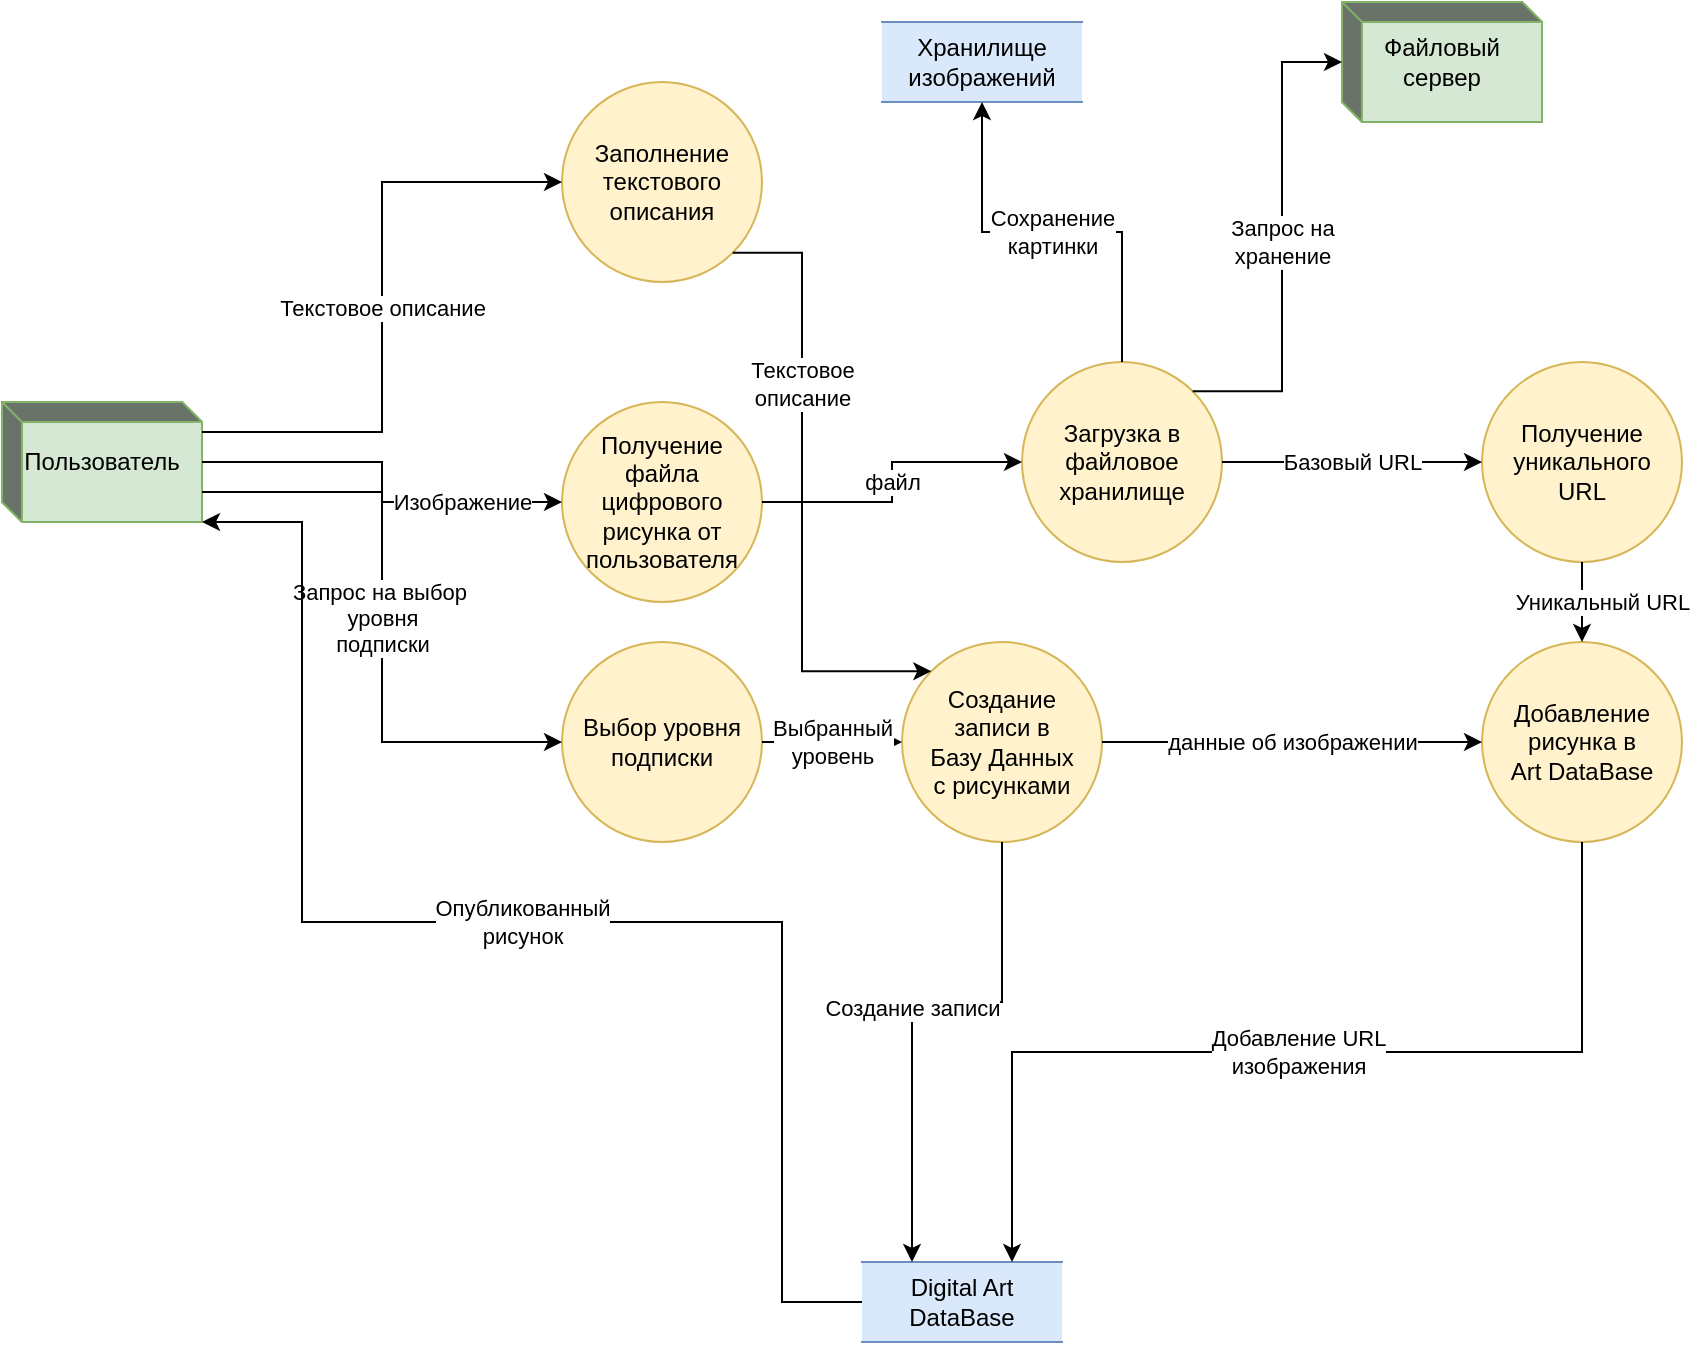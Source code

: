 <mxfile>
    <diagram id="imageUploadProcess" name="DFD Создание арта">
        <mxGraphModel dx="1349" dy="456" grid="1" gridSize="10" guides="1" tooltips="1" connect="1" arrows="1" fold="1" page="1" pageScale="1" pageWidth="1169" pageHeight="827" math="0" shadow="0">
            <root>
                <mxCell id="0"/>
                <mxCell id="1" parent="0"/>
                <mxCell id="2" value="Пользователь" style="html=1;dashed=0;whiteSpace=wrap;shape=mxgraph.dfd.externalEntity;fillColor=#d5e8d4;strokeColor=#82b366;" parent="1" vertex="1">
                    <mxGeometry x="140" y="270" width="100" height="60" as="geometry"/>
                </mxCell>
                <mxCell id="3" value="Файловый&#xa;сервер" style="html=1;dashed=0;whiteSpace=wrap;shape=mxgraph.dfd.externalEntity;fillColor=#d5e8d4;strokeColor=#82b366;" parent="1" vertex="1">
                    <mxGeometry x="810" y="70" width="100" height="60" as="geometry"/>
                </mxCell>
                <mxCell id="4" value="&lt;div&gt;&lt;span style=&quot;background-color: transparent;&quot;&gt;Заполнение&lt;/span&gt;&lt;/div&gt;текстового&lt;br&gt;описания" style="ellipse;whiteSpace=wrap;html=1;aspect=fixed;fillColor=#fff2cc;strokeColor=#d6b656;" parent="1" vertex="1">
                    <mxGeometry x="420" y="110" width="100" height="100" as="geometry"/>
                </mxCell>
                <mxCell id="5" value="Получение&lt;br&gt;файла цифрового рисунка от пользователя" style="ellipse;whiteSpace=wrap;html=1;aspect=fixed;fillColor=#fff2cc;strokeColor=#d6b656;" parent="1" vertex="1">
                    <mxGeometry x="420" y="270" width="100" height="100" as="geometry"/>
                </mxCell>
                <mxCell id="6" value="Загрузка в&lt;br&gt;файловое&lt;br&gt;хранилище" style="ellipse;whiteSpace=wrap;html=1;aspect=fixed;fillColor=#fff2cc;strokeColor=#d6b656;" parent="1" vertex="1">
                    <mxGeometry x="650" y="250" width="100" height="100" as="geometry"/>
                </mxCell>
                <mxCell id="7" value="Получение&lt;br&gt;уникального&lt;br&gt;URL" style="ellipse;whiteSpace=wrap;html=1;aspect=fixed;fillColor=#fff2cc;strokeColor=#d6b656;" parent="1" vertex="1">
                    <mxGeometry x="880" y="250" width="100" height="100" as="geometry"/>
                </mxCell>
                <mxCell id="8" value="Выбор уровня&lt;br&gt;подписки" style="ellipse;whiteSpace=wrap;html=1;aspect=fixed;fillColor=#fff2cc;strokeColor=#d6b656;" parent="1" vertex="1">
                    <mxGeometry x="420" y="390" width="100" height="100" as="geometry"/>
                </mxCell>
                <mxCell id="9" value="Создание&lt;br&gt;записи в&lt;br&gt;Базу Данных&lt;div&gt;с рисунками&lt;/div&gt;" style="ellipse;whiteSpace=wrap;html=1;aspect=fixed;fillColor=#fff2cc;strokeColor=#d6b656;" parent="1" vertex="1">
                    <mxGeometry x="590" y="390" width="100" height="100" as="geometry"/>
                </mxCell>
                <mxCell id="10" value="Добавление&lt;br&gt;рисунка в&lt;br&gt;Art DataBase" style="ellipse;whiteSpace=wrap;html=1;aspect=fixed;fillColor=#fff2cc;strokeColor=#d6b656;" parent="1" vertex="1">
                    <mxGeometry x="880" y="390" width="100" height="100" as="geometry"/>
                </mxCell>
                <mxCell id="11" value="Хранилище изображений" style="html=1;dashed=0;whiteSpace=wrap;shape=partialRectangle;right=0;left=0;fillColor=#dae8fc;strokeColor=#6c8ebf;" parent="1" vertex="1">
                    <mxGeometry x="580" y="80" width="100" height="40" as="geometry"/>
                </mxCell>
                <mxCell id="12" value="Digital Art DataBase" style="html=1;dashed=0;whiteSpace=wrap;shape=partialRectangle;right=0;left=0;fillColor=#dae8fc;strokeColor=#6c8ebf;" parent="1" vertex="1">
                    <mxGeometry x="570" y="700" width="100" height="40" as="geometry"/>
                </mxCell>
                <mxCell id="13" value="Текстовое описание" style="edgeStyle=orthogonalEdgeStyle;rounded=0;orthogonalLoop=1;jettySize=auto;html=1;exitX=1;exitY=0.25;exitDx=0;exitDy=0;entryX=0;entryY=0.5;entryDx=0;entryDy=0;" parent="1" source="2" target="4" edge="1">
                    <mxGeometry relative="1" as="geometry"/>
                </mxCell>
                <mxCell id="14" value="Изображение" style="edgeStyle=orthogonalEdgeStyle;rounded=0;orthogonalLoop=1;jettySize=auto;html=1;exitX=1;exitY=0.5;exitDx=0;exitDy=0;entryX=0;entryY=0.5;entryDx=0;entryDy=0;" parent="1" source="2" target="5" edge="1">
                    <mxGeometry x="0.5" relative="1" as="geometry">
                        <mxPoint as="offset"/>
                    </mxGeometry>
                </mxCell>
                <mxCell id="15" value="Запрос на выбор&amp;nbsp;&lt;div&gt;уровня&lt;div&gt;подписки&lt;/div&gt;&lt;/div&gt;" style="edgeStyle=orthogonalEdgeStyle;rounded=0;orthogonalLoop=1;jettySize=auto;html=1;exitX=1;exitY=0.75;exitDx=0;exitDy=0;entryX=0;entryY=0.5;entryDx=0;entryDy=0;" parent="1" source="2" target="8" edge="1">
                    <mxGeometry relative="1" as="geometry"/>
                </mxCell>
                <mxCell id="16" value="файл" style="edgeStyle=orthogonalEdgeStyle;rounded=0;orthogonalLoop=1;jettySize=auto;html=1;exitX=1;exitY=0.5;exitDx=0;exitDy=0;entryX=0;entryY=0.5;entryDx=0;entryDy=0;" parent="1" source="5" target="6" edge="1">
                    <mxGeometry relative="1" as="geometry"/>
                </mxCell>
                <mxCell id="17" value="Сохранение&#xa;картинки" style="edgeStyle=orthogonalEdgeStyle;rounded=0;orthogonalLoop=1;jettySize=auto;html=1;exitX=0.5;exitY=0;exitDx=0;exitDy=0;entryX=0.5;entryY=1;entryDx=0;entryDy=0;" parent="1" source="6" target="11" edge="1">
                    <mxGeometry relative="1" as="geometry"/>
                </mxCell>
                <mxCell id="18" value="Запрос на&#xa;хранение" style="edgeStyle=orthogonalEdgeStyle;rounded=0;orthogonalLoop=1;jettySize=auto;html=1;exitX=1;exitY=0;exitDx=0;exitDy=0;entryX=0;entryY=0.5;entryDx=0;entryDy=0;" parent="1" source="6" target="3" edge="1">
                    <mxGeometry relative="1" as="geometry"/>
                </mxCell>
                <mxCell id="19" value="Базовый URL" style="edgeStyle=orthogonalEdgeStyle;rounded=0;orthogonalLoop=1;jettySize=auto;html=1;exitX=1;exitY=0.5;exitDx=0;exitDy=0;entryX=0;entryY=0.5;entryDx=0;entryDy=0;" parent="1" source="6" target="7" edge="1">
                    <mxGeometry relative="1" as="geometry"/>
                </mxCell>
                <mxCell id="20" value="Уникальный URL" style="edgeStyle=orthogonalEdgeStyle;rounded=0;orthogonalLoop=1;jettySize=auto;html=1;exitX=0.5;exitY=1;exitDx=0;exitDy=0;entryX=0.5;entryY=0;entryDx=0;entryDy=0;" parent="1" source="7" target="10" edge="1">
                    <mxGeometry x="-0.001" y="10" relative="1" as="geometry">
                        <Array as="points">
                            <mxPoint x="930" y="390"/>
                            <mxPoint x="930" y="390"/>
                        </Array>
                        <mxPoint as="offset"/>
                    </mxGeometry>
                </mxCell>
                <mxCell id="21" value="Текстовое&#xa;описание" style="edgeStyle=orthogonalEdgeStyle;rounded=0;orthogonalLoop=1;jettySize=auto;html=1;exitX=1;exitY=1;exitDx=0;exitDy=0;entryX=0;entryY=0;entryDx=0;entryDy=0;" parent="1" source="4" target="9" edge="1">
                    <mxGeometry x="-0.357" relative="1" as="geometry">
                        <Array as="points">
                            <mxPoint x="505" y="195"/>
                            <mxPoint x="540" y="195"/>
                            <mxPoint x="540" y="405"/>
                        </Array>
                        <mxPoint y="1" as="offset"/>
                    </mxGeometry>
                </mxCell>
                <mxCell id="22" value="Выбранный&lt;br&gt;уровень" style="edgeStyle=orthogonalEdgeStyle;rounded=0;orthogonalLoop=1;jettySize=auto;html=1;exitX=1;exitY=0.5;exitDx=0;exitDy=0;entryX=0;entryY=0.5;entryDx=0;entryDy=0;" parent="1" source="8" target="9" edge="1">
                    <mxGeometry relative="1" as="geometry"/>
                </mxCell>
                <mxCell id="23" value="данные об изображении" style="edgeStyle=orthogonalEdgeStyle;rounded=0;orthogonalLoop=1;jettySize=auto;html=1;exitX=1;exitY=0.5;exitDx=0;exitDy=0;entryX=0;entryY=0.5;entryDx=0;entryDy=0;" parent="1" source="9" target="10" edge="1">
                    <mxGeometry relative="1" as="geometry"/>
                </mxCell>
                <mxCell id="24" value="Создание записи" style="edgeStyle=orthogonalEdgeStyle;rounded=0;orthogonalLoop=1;jettySize=auto;html=1;exitX=0.5;exitY=1;exitDx=0;exitDy=0;entryX=0.25;entryY=0;entryDx=0;entryDy=0;" parent="1" source="9" target="12" edge="1">
                    <mxGeometry relative="1" as="geometry">
                        <Array as="points">
                            <mxPoint x="640" y="570"/>
                            <mxPoint x="595" y="570"/>
                        </Array>
                    </mxGeometry>
                </mxCell>
                <mxCell id="25" value="Добавление URL&lt;br&gt;изображения" style="edgeStyle=orthogonalEdgeStyle;rounded=0;orthogonalLoop=1;jettySize=auto;html=1;exitX=0.5;exitY=1;exitDx=0;exitDy=0;entryX=0.75;entryY=0;entryDx=0;entryDy=0;" parent="1" source="10" target="12" edge="1">
                    <mxGeometry relative="1" as="geometry"/>
                </mxCell>
                <mxCell id="26" value="Опубликованный&lt;br&gt;рисунок" style="edgeStyle=orthogonalEdgeStyle;rounded=0;orthogonalLoop=1;jettySize=auto;html=1;exitX=0;exitY=0.5;exitDx=0;exitDy=0;" parent="1" source="12" target="2" edge="1">
                    <mxGeometry relative="1" as="geometry">
                        <Array as="points">
                            <mxPoint x="530" y="720"/>
                            <mxPoint x="530" y="530"/>
                            <mxPoint x="290" y="530"/>
                            <mxPoint x="290" y="330"/>
                        </Array>
                    </mxGeometry>
                </mxCell>
            </root>
        </mxGraphModel>
    </diagram>
</mxfile>